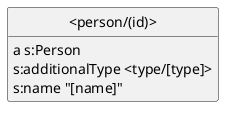 @startuml
hide empty members
hide circle
skinparam classAttributeIconSize 0
class _person_id_ as "<person/(id)>"
_person_id_ : a s:Person
_person_id_ : s:additionalType <type/[type]>
_person_id_ : s:name "[name]"
@enduml
